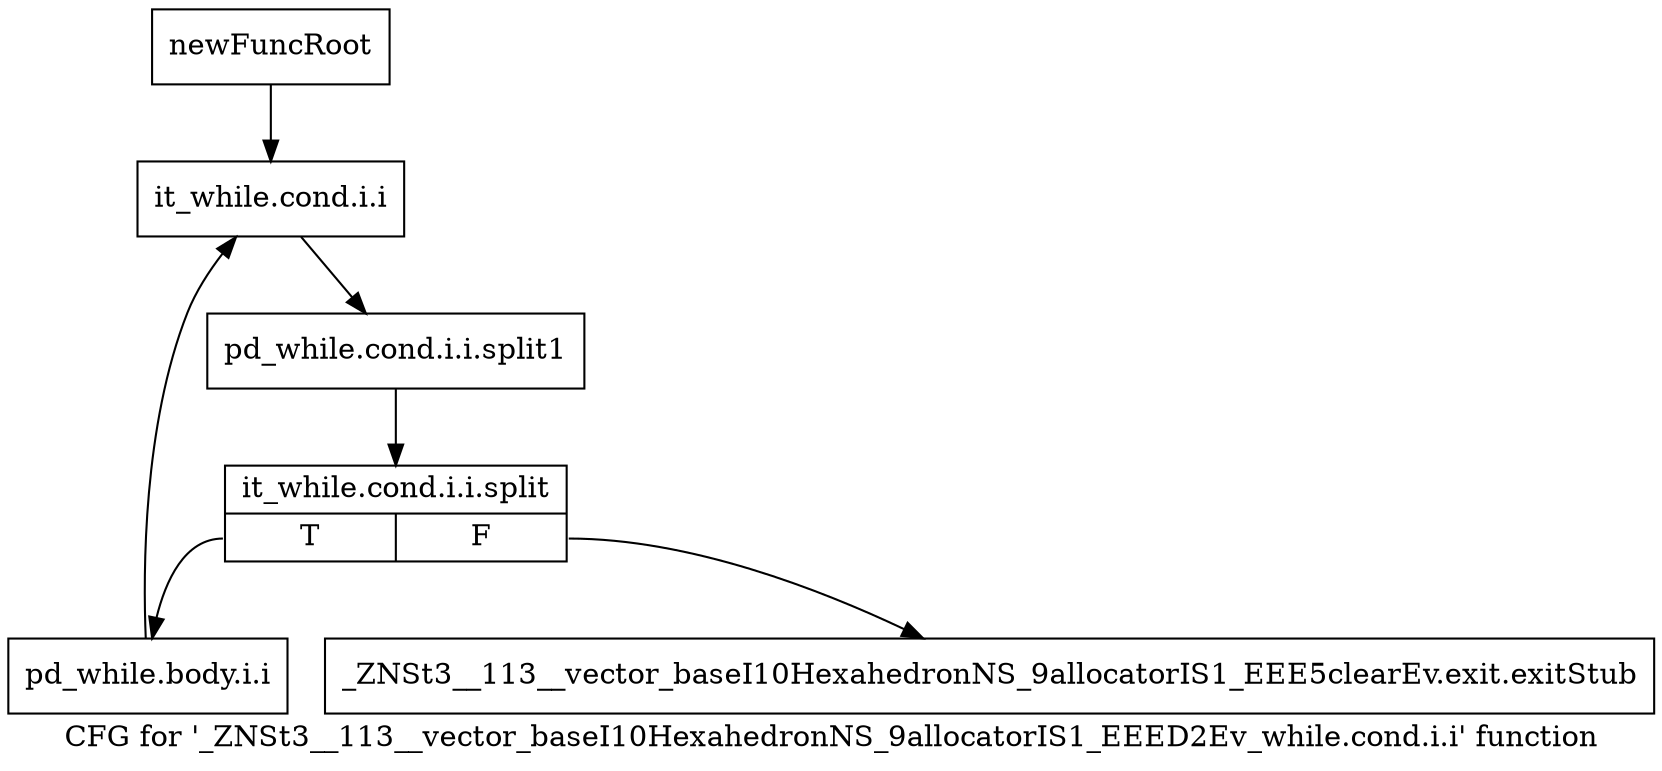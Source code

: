 digraph "CFG for '_ZNSt3__113__vector_baseI10HexahedronNS_9allocatorIS1_EEED2Ev_while.cond.i.i' function" {
	label="CFG for '_ZNSt3__113__vector_baseI10HexahedronNS_9allocatorIS1_EEED2Ev_while.cond.i.i' function";

	Node0x98c5eb0 [shape=record,label="{newFuncRoot}"];
	Node0x98c5eb0 -> Node0x98c5f50;
	Node0x98c5f00 [shape=record,label="{_ZNSt3__113__vector_baseI10HexahedronNS_9allocatorIS1_EEE5clearEv.exit.exitStub}"];
	Node0x98c5f50 [shape=record,label="{it_while.cond.i.i}"];
	Node0x98c5f50 -> Node0xbadab00;
	Node0xbadab00 [shape=record,label="{pd_while.cond.i.i.split1}"];
	Node0xbadab00 -> Node0xbad8160;
	Node0xbad8160 [shape=record,label="{it_while.cond.i.i.split|{<s0>T|<s1>F}}"];
	Node0xbad8160:s0 -> Node0x98c5fa0;
	Node0xbad8160:s1 -> Node0x98c5f00;
	Node0x98c5fa0 [shape=record,label="{pd_while.body.i.i}"];
	Node0x98c5fa0 -> Node0x98c5f50;
}

